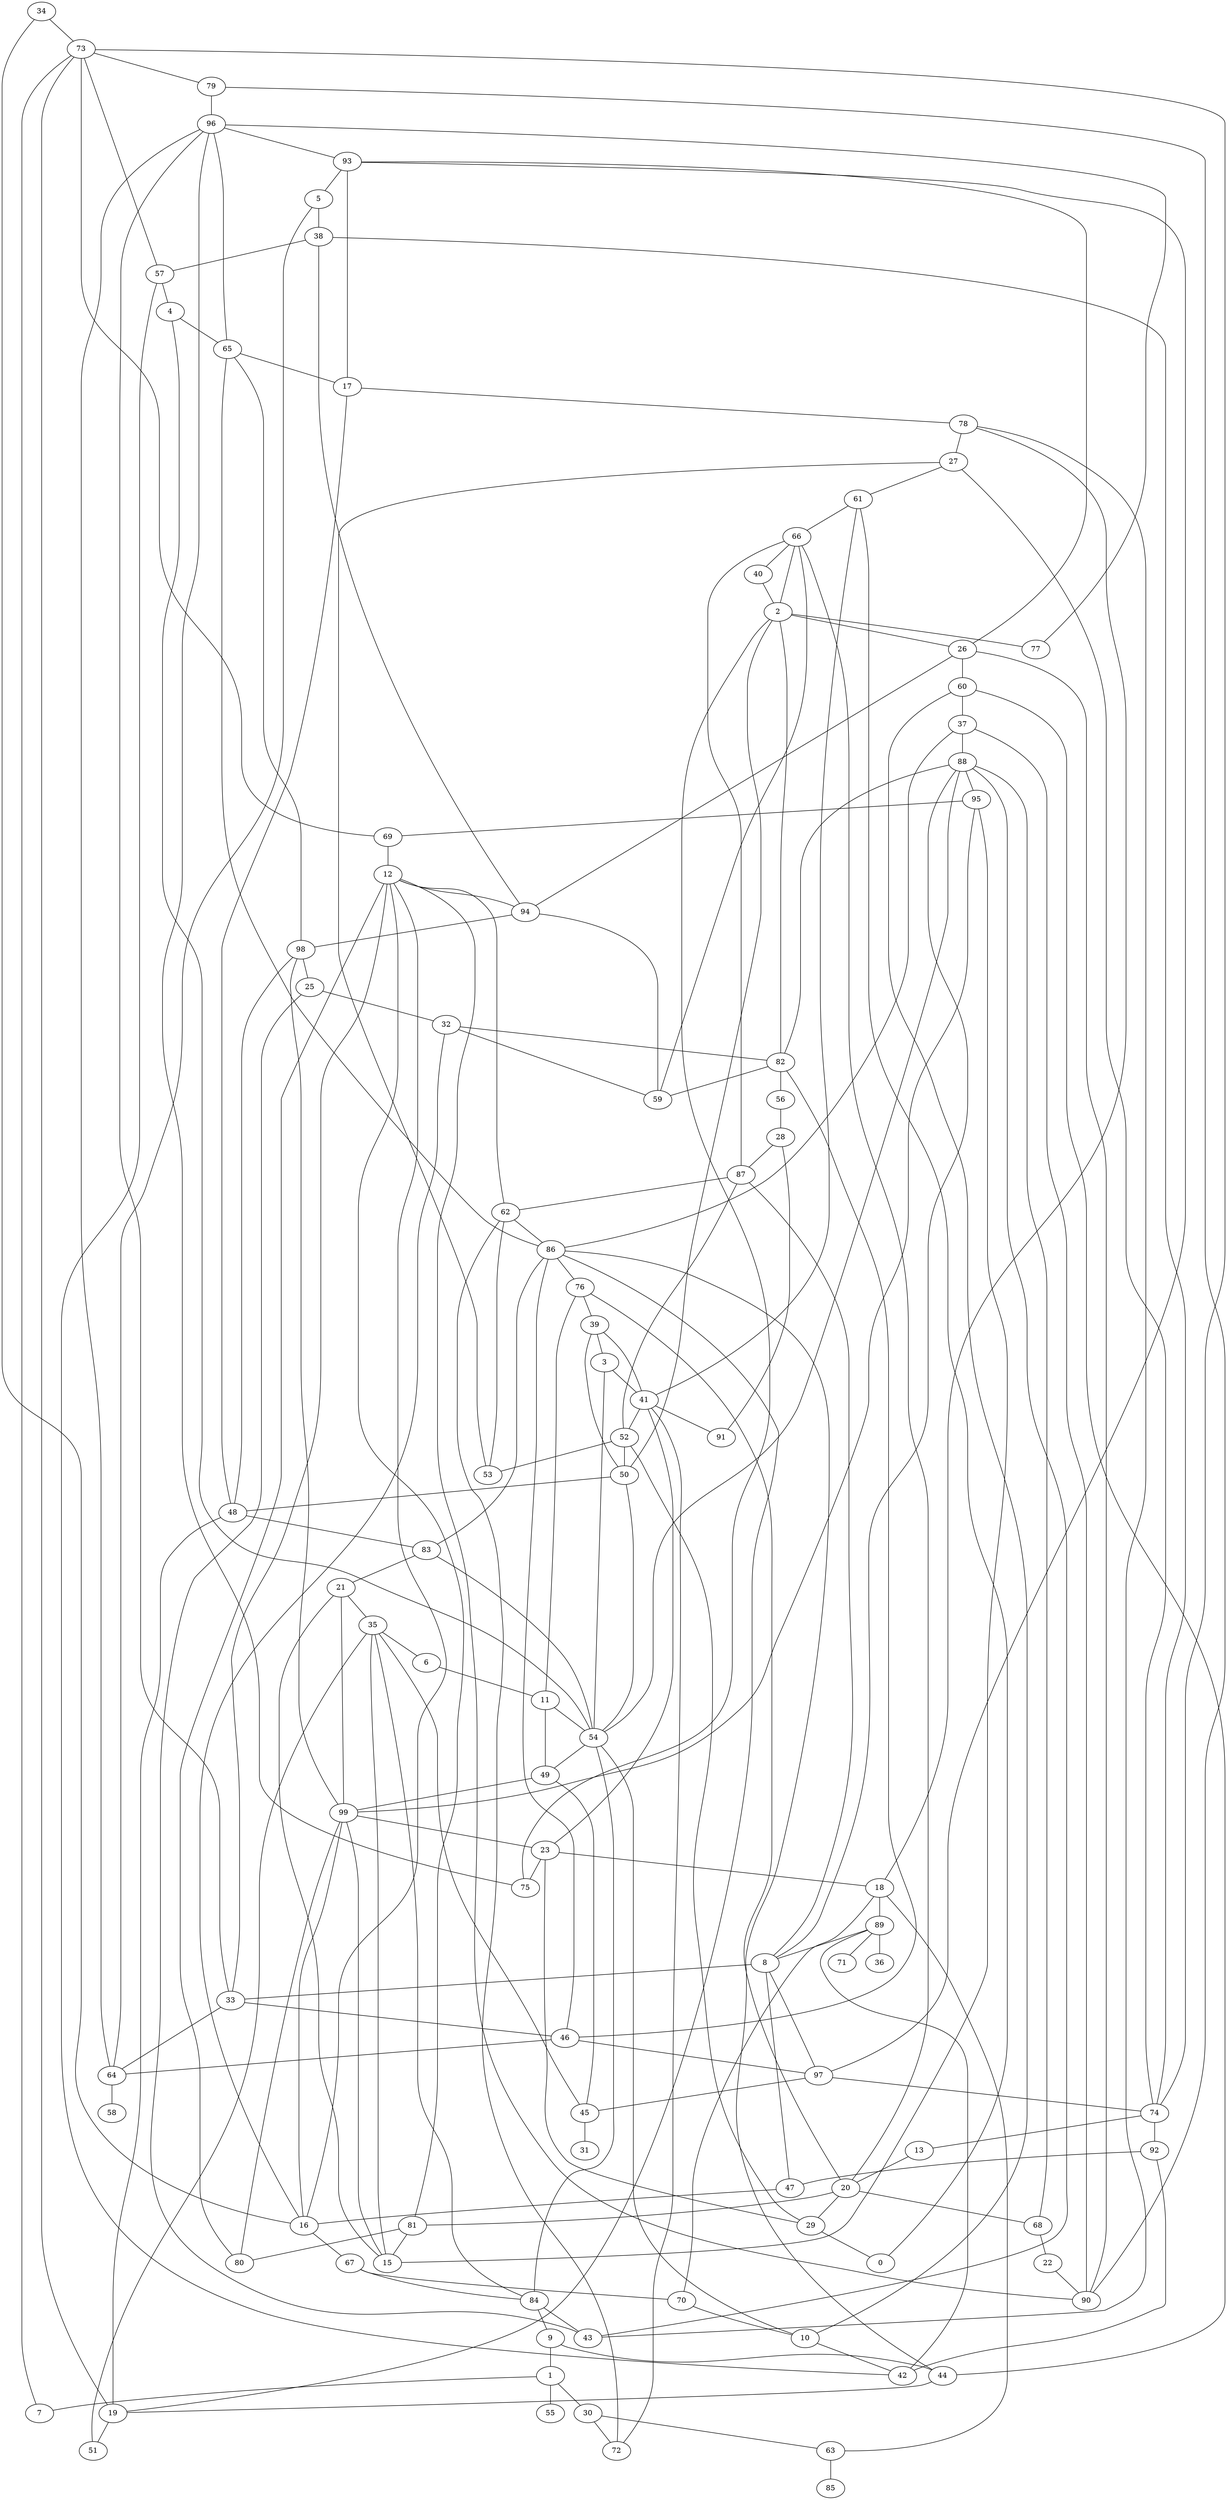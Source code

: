 graph G {
  34;
  73;
  79;
  96;
  93;
  5;
  38;
  57;
  4;
  65;
  17;
  78;
  27;
  61;
  66;
  40;
  2;
  26;
  60;
  37;
  88;
  95;
  69;
  12;
  94;
  98;
  25;
  32;
  82;
  56;
  28;
  87;
  62;
  86;
  76;
  39;
  3;
  41;
  52;
  50;
  48;
  83;
  21;
  35;
  6;
  11;
  54;
  49;
  99;
  23;
  18;
  89;
  8;
  33;
  46;
  97;
  45;
  31;
  74;
  92;
  47;
  16;
  67;
  70;
  10;
  42;
  84;
  43;
  9;
  1;
  55;
  30;
  72;
  63;
  85;
  7;
  44;
  19;
  51;
  13;
  20;
  81;
  15;
  80;
  68;
  22;
  90;
  29;
  0;
  64;
  58;
  71;
  36;
  75;
  53;
  91;
  59;
  77;
   34 -- 16;
   34 -- 73;
   73 -- 7;
   73 -- 69;
   73 -- 57;
   73 -- 74;
   73 -- 19;
   73 -- 79;
   79 -- 90;
   79 -- 96;
   96 -- 65;
   96 -- 33;
   96 -- 64;
   96 -- 77;
   96 -- 75;
   96 -- 93;
   93 -- 26;
   93 -- 97;
   93 -- 17;
   93 -- 5;
   5 -- 64;
   5 -- 38;
   38 -- 94;
   38 -- 74;
   38 -- 57;
   57 -- 42;
   57 -- 4;
   4 -- 54;
   4 -- 65;
   65 -- 98;
   65 -- 86;
   65 -- 17;
   17 -- 48;
   17 -- 78;
   78 -- 43;
   78 -- 18;
   78 -- 27;
   27 -- 74;
   27 -- 53;
   27 -- 61;
   61 -- 41;
   61 -- 0;
   61 -- 66;
   66 -- 59;
   66 -- 87;
   66 -- 20;
   66 -- 2;
   66 -- 40;
   40 -- 2;
   2 -- 50;
   2 -- 75;
   2 -- 82;
   2 -- 77;
   2 -- 26;
   26 -- 90;
   26 -- 94;
   26 -- 60;
   60 -- 44;
   60 -- 10;
   60 -- 37;
   37 -- 86;
   37 -- 90;
   37 -- 88;
   88 -- 43;
   88 -- 8;
   88 -- 68;
   88 -- 54;
   88 -- 82;
   88 -- 95;
   95 -- 15;
   95 -- 99;
   95 -- 69;
   69 -- 12;
   12 -- 62;
   12 -- 16;
   12 -- 81;
   12 -- 80;
   12 -- 90;
   12 -- 33;
   12 -- 94;
   94 -- 59;
   94 -- 98;
   98 -- 99;
   98 -- 48;
   98 -- 25;
   25 -- 43;
   25 -- 32;
   32 -- 59;
   32 -- 16;
   32 -- 82;
   82 -- 59;
   82 -- 46;
   82 -- 56;
   56 -- 28;
   28 -- 91;
   28 -- 87;
   87 -- 8;
   87 -- 52;
   87 -- 62;
   62 -- 53;
   62 -- 72;
   62 -- 86;
   86 -- 19;
   86 -- 83;
   86 -- 44;
   86 -- 46;
   86 -- 76;
   76 -- 20;
   76 -- 11;
   76 -- 39;
   39 -- 50;
   39 -- 41;
   39 -- 3;
   3 -- 54;
   3 -- 41;
   41 -- 72;
   41 -- 23;
   41 -- 91;
   41 -- 52;
   52 -- 53;
   52 -- 29;
   52 -- 50;
   50 -- 54;
   50 -- 48;
   48 -- 19;
   48 -- 83;
   83 -- 54;
   83 -- 21;
   21 -- 15;
   21 -- 99;
   21 -- 35;
   35 -- 84;
   35 -- 45;
   35 -- 15;
   35 -- 51;
   35 -- 6;
   6 -- 11;
   11 -- 49;
   11 -- 54;
   54 -- 10;
   54 -- 84;
   54 -- 49;
   49 -- 45;
   49 -- 99;
   99 -- 80;
   99 -- 15;
   99 -- 16;
   99 -- 23;
   23 -- 29;
   23 -- 75;
   23 -- 18;
   18 -- 63;
   18 -- 70;
   18 -- 89;
   89 -- 42;
   89 -- 36;
   89 -- 71;
   89 -- 8;
   8 -- 47;
   8 -- 97;
   8 -- 33;
   33 -- 64;
   33 -- 46;
   46 -- 64;
   46 -- 97;
   97 -- 74;
   97 -- 45;
   45 -- 31;
   74 -- 13;
   74 -- 92;
   92 -- 42;
   92 -- 47;
   47 -- 16;
   16 -- 67;
   67 -- 84;
   67 -- 70;
   70 -- 10;
   10 -- 42;
   84 -- 9;
   84 -- 43;
   9 -- 44;
   9 -- 1;
   1 -- 7;
   1 -- 30;
   1 -- 55;
   30 -- 63;
   30 -- 72;
   63 -- 85;
   44 -- 19;
   19 -- 51;
   13 -- 20;
   20 -- 29;
   20 -- 68;
   20 -- 81;
   81 -- 80;
   81 -- 15;
   68 -- 22;
   22 -- 90;
   29 -- 0;
   64 -- 58;
}
